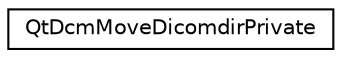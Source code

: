 digraph "Graphical Class Hierarchy"
{
  edge [fontname="Helvetica",fontsize="10",labelfontname="Helvetica",labelfontsize="10"];
  node [fontname="Helvetica",fontsize="10",shape=record];
  rankdir="LR";
  Node1 [label="QtDcmMoveDicomdirPrivate",height=0.2,width=0.4,color="black", fillcolor="white", style="filled",URL="$classQtDcmMoveDicomdirPrivate.html"];
}
